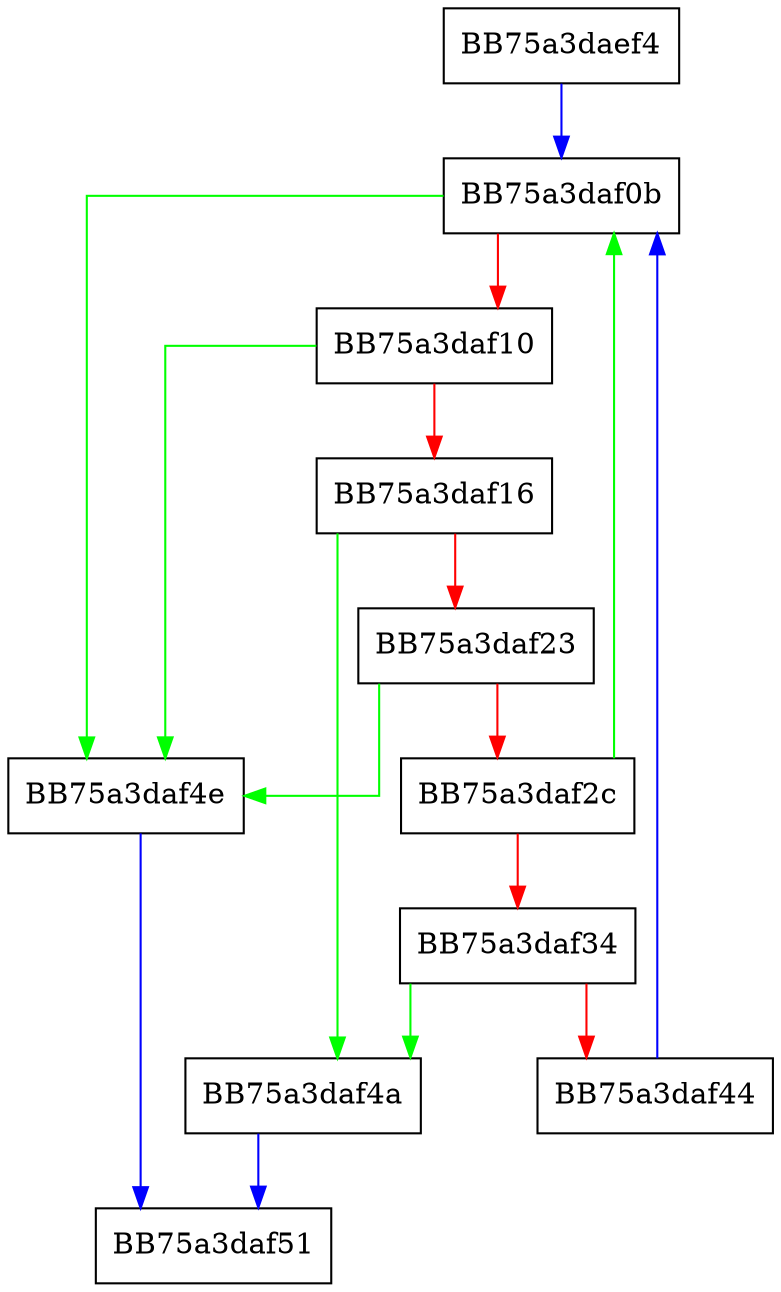 digraph unwind_until {
  node [shape="box"];
  graph [splines=ortho];
  BB75a3daef4 -> BB75a3daf0b [color="blue"];
  BB75a3daf0b -> BB75a3daf4e [color="green"];
  BB75a3daf0b -> BB75a3daf10 [color="red"];
  BB75a3daf10 -> BB75a3daf4e [color="green"];
  BB75a3daf10 -> BB75a3daf16 [color="red"];
  BB75a3daf16 -> BB75a3daf4a [color="green"];
  BB75a3daf16 -> BB75a3daf23 [color="red"];
  BB75a3daf23 -> BB75a3daf4e [color="green"];
  BB75a3daf23 -> BB75a3daf2c [color="red"];
  BB75a3daf2c -> BB75a3daf0b [color="green"];
  BB75a3daf2c -> BB75a3daf34 [color="red"];
  BB75a3daf34 -> BB75a3daf4a [color="green"];
  BB75a3daf34 -> BB75a3daf44 [color="red"];
  BB75a3daf44 -> BB75a3daf0b [color="blue"];
  BB75a3daf4a -> BB75a3daf51 [color="blue"];
  BB75a3daf4e -> BB75a3daf51 [color="blue"];
}